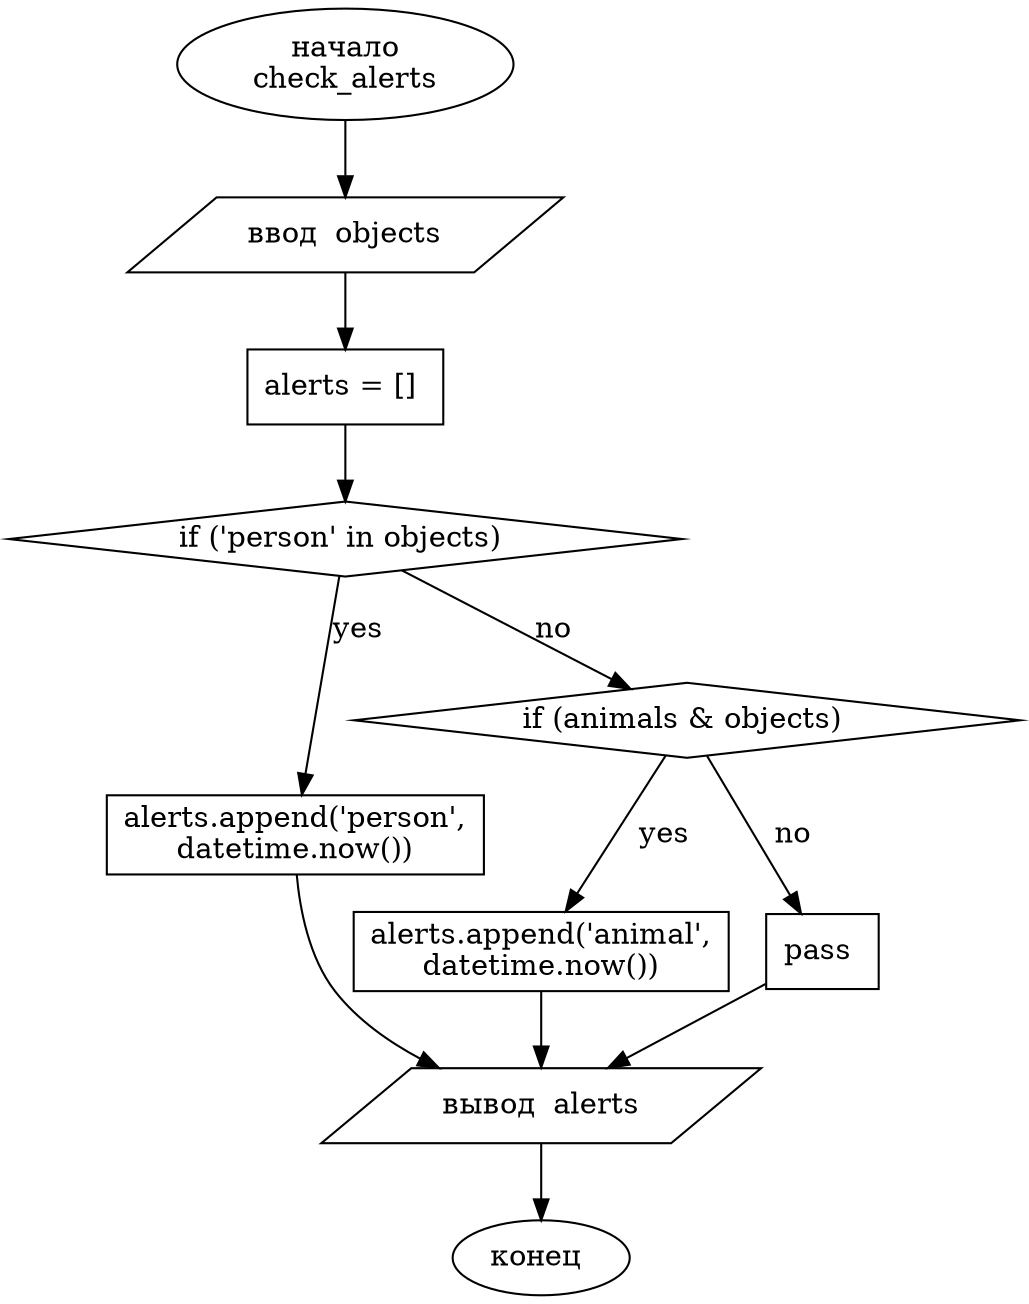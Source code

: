 digraph G {
st3 [shape="ellipse" label="начало
 check_alerts "]
io5 [shape="parallelogram" label="ввод  objects"]
op8 [shape="box" label="alerts = [] "]
cond11 [shape="diamond" label="if ('person' in objects) "]
sub15 [shape="box" label="alerts.append('person',
 datetime.now()) "]
io35 [shape="parallelogram" label="вывод  alerts"]
e33 [shape="ellipse" label="конец "]
cond20 [shape="diamond" label="if (animals & objects) "]
sub24 [shape="box" label="alerts.append('animal',
 datetime.now()) "]
op28 [shape="box" label="pass "]
st3->io5 
io5->op8 
op8->cond11 
cond11->sub15 [label="yes"]
sub15->io35 
io35->e33 
cond11->cond20 [label="no"]
cond20->sub24 [label="yes"]
sub24->io35 
cond20->op28 [label="no"]
op28->io35 
}
